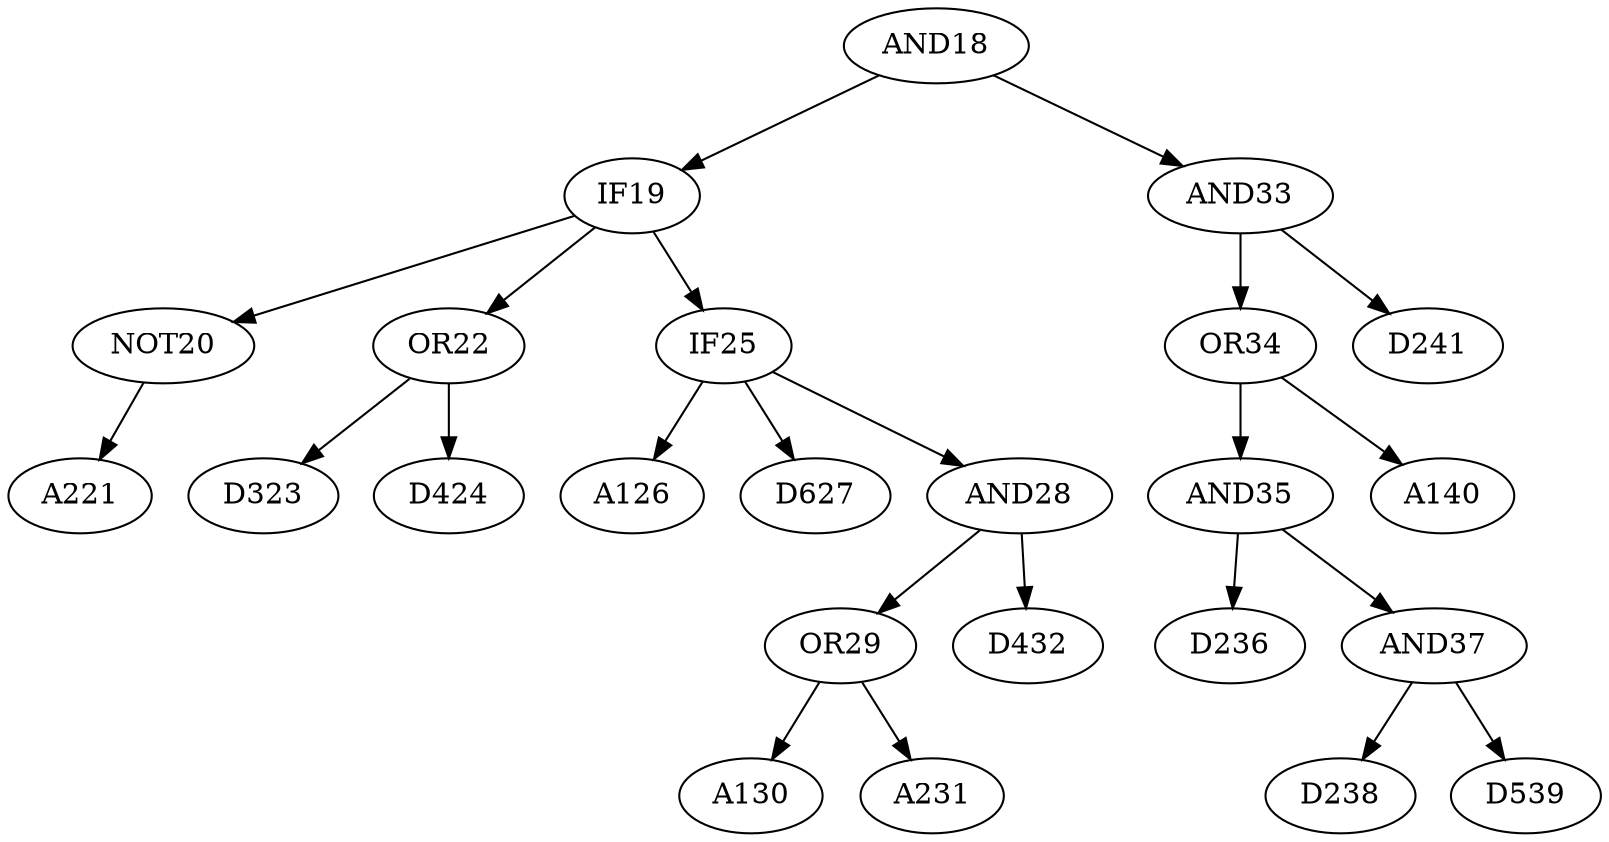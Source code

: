digraph T {
	NOT20 -> A221
	IF19 -> NOT20
	OR22 -> D323
	OR22 -> D424
	IF19 -> OR22
	IF25 -> A126
	IF25 -> D627
	OR29 -> A130
	OR29 -> A231
	AND28 -> OR29
	AND28 -> D432
	IF25 -> AND28
	IF19 -> IF25
	AND18 -> IF19
	AND35 -> D236
	AND37 -> D238
	AND37 -> D539
	AND35 -> AND37
	OR34 -> AND35
	OR34 -> A140
	AND33 -> OR34
	AND33 -> D241
	AND18 -> AND33
}
